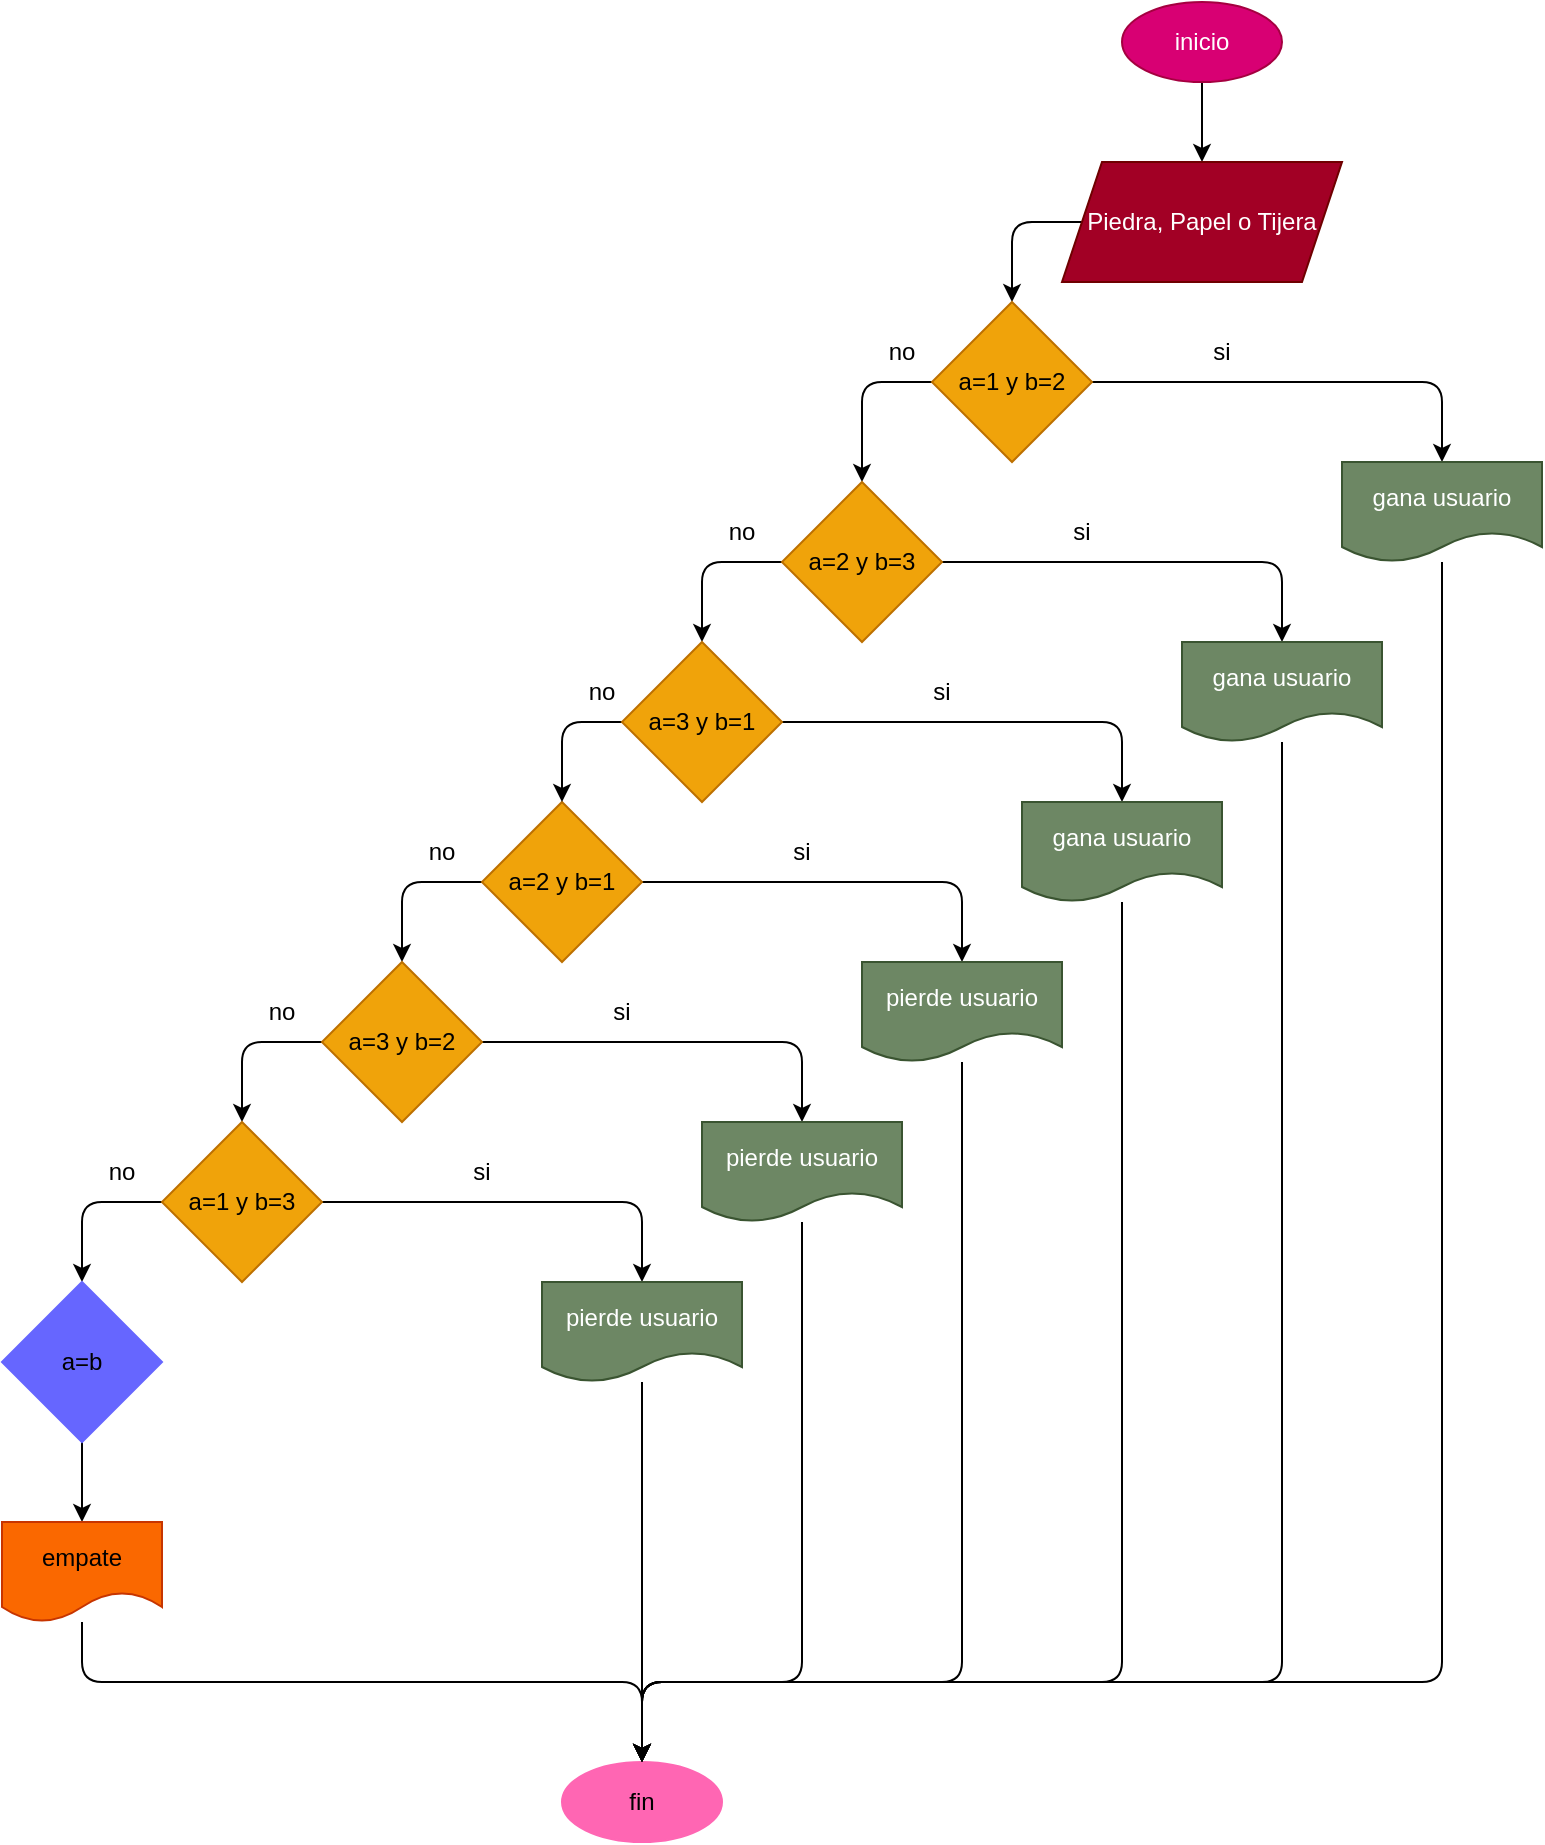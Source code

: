 <mxfile>
    <diagram id="iQyDtrgyPcoU-a0dWlrT" name="Page-1">
        <mxGraphModel dx="434" dy="328" grid="1" gridSize="10" guides="1" tooltips="1" connect="1" arrows="1" fold="1" page="1" pageScale="1" pageWidth="827" pageHeight="1169" math="0" shadow="0">
            <root>
                <mxCell id="0"/>
                <mxCell id="1" parent="0"/>
                <mxCell id="2" style="edgeStyle=none;html=1;entryX=0.5;entryY=0;entryDx=0;entryDy=0;" edge="1" parent="1" source="3" target="5">
                    <mxGeometry relative="1" as="geometry">
                        <mxPoint x="320" y="90" as="targetPoint"/>
                    </mxGeometry>
                </mxCell>
                <mxCell id="3" value="inicio" style="ellipse;whiteSpace=wrap;html=1;fillColor=#d80073;strokeColor=#A50040;fontColor=#ffffff;" vertex="1" parent="1">
                    <mxGeometry x="560" width="80" height="40" as="geometry"/>
                </mxCell>
                <mxCell id="4" style="edgeStyle=none;html=1;entryX=0.5;entryY=0;entryDx=0;entryDy=0;" edge="1" parent="1" source="5" target="8">
                    <mxGeometry relative="1" as="geometry">
                        <mxPoint x="320" y="170" as="targetPoint"/>
                        <Array as="points">
                            <mxPoint x="505" y="110"/>
                        </Array>
                    </mxGeometry>
                </mxCell>
                <mxCell id="5" value="Piedra, Papel o Tijera" style="shape=parallelogram;perimeter=parallelogramPerimeter;whiteSpace=wrap;html=1;fixedSize=1;fillColor=#a20025;strokeColor=#6F0000;fontColor=#ffffff;" vertex="1" parent="1">
                    <mxGeometry x="530" y="80" width="140" height="60" as="geometry"/>
                </mxCell>
                <mxCell id="6" style="edgeStyle=none;html=1;" edge="1" parent="1" source="8" target="11">
                    <mxGeometry relative="1" as="geometry">
                        <mxPoint x="200" y="240" as="targetPoint"/>
                        <Array as="points">
                            <mxPoint x="430" y="190"/>
                        </Array>
                    </mxGeometry>
                </mxCell>
                <mxCell id="7" style="edgeStyle=none;html=1;" edge="1" parent="1" source="8">
                    <mxGeometry relative="1" as="geometry">
                        <mxPoint x="720" y="230" as="targetPoint"/>
                        <Array as="points">
                            <mxPoint x="720" y="190"/>
                        </Array>
                    </mxGeometry>
                </mxCell>
                <mxCell id="8" value="a=1 y b=2" style="rhombus;whiteSpace=wrap;html=1;fillColor=#f0a30a;strokeColor=#BD7000;fontColor=#000000;" vertex="1" parent="1">
                    <mxGeometry x="465" y="150" width="80" height="80" as="geometry"/>
                </mxCell>
                <mxCell id="9" style="edgeStyle=none;html=1;entryX=0.5;entryY=0;entryDx=0;entryDy=0;" edge="1" parent="1" source="11" target="20">
                    <mxGeometry relative="1" as="geometry">
                        <Array as="points">
                            <mxPoint x="350" y="280"/>
                        </Array>
                    </mxGeometry>
                </mxCell>
                <mxCell id="10" style="edgeStyle=none;html=1;" edge="1" parent="1" source="11">
                    <mxGeometry relative="1" as="geometry">
                        <mxPoint x="640" y="320" as="targetPoint"/>
                        <Array as="points">
                            <mxPoint x="640" y="280"/>
                        </Array>
                    </mxGeometry>
                </mxCell>
                <mxCell id="11" value="a=2 y b=3" style="rhombus;whiteSpace=wrap;html=1;fillColor=#f0a30a;strokeColor=#BD7000;fontColor=#000000;" vertex="1" parent="1">
                    <mxGeometry x="390" y="240" width="80" height="80" as="geometry"/>
                </mxCell>
                <mxCell id="12" style="edgeStyle=none;html=1;entryX=0.5;entryY=0;entryDx=0;entryDy=0;" edge="1" parent="1" source="14" target="17">
                    <mxGeometry relative="1" as="geometry">
                        <Array as="points">
                            <mxPoint x="200" y="440"/>
                        </Array>
                    </mxGeometry>
                </mxCell>
                <mxCell id="13" style="edgeStyle=none;html=1;" edge="1" parent="1" source="14">
                    <mxGeometry relative="1" as="geometry">
                        <mxPoint x="480" y="480" as="targetPoint"/>
                        <Array as="points">
                            <mxPoint x="370" y="440"/>
                            <mxPoint x="440" y="440"/>
                            <mxPoint x="480" y="440"/>
                        </Array>
                    </mxGeometry>
                </mxCell>
                <mxCell id="14" value="a=2 y b=1" style="rhombus;whiteSpace=wrap;html=1;fillColor=#f0a30a;strokeColor=#BD7000;fontColor=#000000;" vertex="1" parent="1">
                    <mxGeometry x="240" y="400" width="80" height="80" as="geometry"/>
                </mxCell>
                <mxCell id="15" style="edgeStyle=none;html=1;entryX=0.5;entryY=0;entryDx=0;entryDy=0;" edge="1" parent="1" source="17" target="23">
                    <mxGeometry relative="1" as="geometry">
                        <Array as="points">
                            <mxPoint x="120" y="520"/>
                        </Array>
                    </mxGeometry>
                </mxCell>
                <mxCell id="16" style="edgeStyle=none;html=1;" edge="1" parent="1" source="17">
                    <mxGeometry relative="1" as="geometry">
                        <mxPoint x="400" y="560" as="targetPoint"/>
                        <Array as="points">
                            <mxPoint x="280" y="520"/>
                            <mxPoint x="320" y="520"/>
                            <mxPoint x="400" y="520"/>
                        </Array>
                    </mxGeometry>
                </mxCell>
                <mxCell id="17" value="a=3 y b=2" style="rhombus;whiteSpace=wrap;html=1;fillColor=#f0a30a;strokeColor=#BD7000;fontColor=#000000;" vertex="1" parent="1">
                    <mxGeometry x="160" y="480" width="80" height="80" as="geometry"/>
                </mxCell>
                <mxCell id="18" style="edgeStyle=none;html=1;entryX=0.5;entryY=0;entryDx=0;entryDy=0;" edge="1" parent="1" source="20" target="14">
                    <mxGeometry relative="1" as="geometry">
                        <Array as="points">
                            <mxPoint x="280" y="360"/>
                        </Array>
                    </mxGeometry>
                </mxCell>
                <mxCell id="19" style="edgeStyle=none;html=1;" edge="1" parent="1" source="20">
                    <mxGeometry relative="1" as="geometry">
                        <mxPoint x="560" y="400" as="targetPoint"/>
                        <Array as="points">
                            <mxPoint x="440" y="360"/>
                            <mxPoint x="560" y="360"/>
                        </Array>
                    </mxGeometry>
                </mxCell>
                <mxCell id="20" value="a=3 y b=1" style="rhombus;whiteSpace=wrap;html=1;fillColor=#f0a30a;strokeColor=#BD7000;fontColor=#000000;" vertex="1" parent="1">
                    <mxGeometry x="310" y="320" width="80" height="80" as="geometry"/>
                </mxCell>
                <mxCell id="21" style="edgeStyle=none;html=1;entryX=0.5;entryY=0;entryDx=0;entryDy=0;" edge="1" parent="1" source="23" target="25">
                    <mxGeometry relative="1" as="geometry">
                        <Array as="points">
                            <mxPoint x="40" y="600"/>
                        </Array>
                    </mxGeometry>
                </mxCell>
                <mxCell id="22" style="edgeStyle=none;html=1;" edge="1" parent="1" source="23">
                    <mxGeometry relative="1" as="geometry">
                        <mxPoint x="320" y="640" as="targetPoint"/>
                        <Array as="points">
                            <mxPoint x="200" y="600"/>
                            <mxPoint x="240" y="600"/>
                            <mxPoint x="320" y="600"/>
                        </Array>
                    </mxGeometry>
                </mxCell>
                <mxCell id="23" value="a=1 y b=3" style="rhombus;whiteSpace=wrap;html=1;fillColor=#f0a30a;strokeColor=#BD7000;fontColor=#000000;" vertex="1" parent="1">
                    <mxGeometry x="80" y="560" width="80" height="80" as="geometry"/>
                </mxCell>
                <mxCell id="24" style="edgeStyle=none;html=1;" edge="1" parent="1" source="25">
                    <mxGeometry relative="1" as="geometry">
                        <mxPoint x="40" y="760" as="targetPoint"/>
                    </mxGeometry>
                </mxCell>
                <mxCell id="25" value="a=b" style="rhombus;whiteSpace=wrap;html=1;fillColor=#6666FF;strokeColor=#6666FF;" vertex="1" parent="1">
                    <mxGeometry y="640" width="80" height="80" as="geometry"/>
                </mxCell>
                <mxCell id="26" style="edgeStyle=none;html=1;" edge="1" parent="1" source="27">
                    <mxGeometry relative="1" as="geometry">
                        <mxPoint x="320" y="880" as="targetPoint"/>
                        <Array as="points">
                            <mxPoint x="40" y="840"/>
                            <mxPoint x="320" y="840"/>
                        </Array>
                    </mxGeometry>
                </mxCell>
                <mxCell id="27" value="empate" style="shape=document;whiteSpace=wrap;html=1;boundedLbl=1;strokeColor=#C73500;fillColor=#fa6800;fontColor=#000000;" vertex="1" parent="1">
                    <mxGeometry y="760" width="80" height="50" as="geometry"/>
                </mxCell>
                <mxCell id="28" value="fin" style="ellipse;whiteSpace=wrap;html=1;strokeColor=#FF66B3;fillColor=#FF66B3;" vertex="1" parent="1">
                    <mxGeometry x="280" y="880" width="80" height="40" as="geometry"/>
                </mxCell>
                <mxCell id="29" style="edgeStyle=none;html=1;entryX=0.5;entryY=0;entryDx=0;entryDy=0;" edge="1" parent="1" source="30" target="28">
                    <mxGeometry relative="1" as="geometry">
                        <Array as="points">
                            <mxPoint x="720" y="840"/>
                            <mxPoint x="320" y="840"/>
                        </Array>
                    </mxGeometry>
                </mxCell>
                <mxCell id="30" value="gana usuario" style="shape=document;whiteSpace=wrap;html=1;boundedLbl=1;strokeColor=#3A5431;fillColor=#6d8764;fontColor=#ffffff;" vertex="1" parent="1">
                    <mxGeometry x="670" y="230" width="100" height="50" as="geometry"/>
                </mxCell>
                <mxCell id="31" style="edgeStyle=none;html=1;" edge="1" parent="1" source="32">
                    <mxGeometry relative="1" as="geometry">
                        <mxPoint x="320" y="880" as="targetPoint"/>
                        <Array as="points">
                            <mxPoint x="640" y="840"/>
                            <mxPoint x="320" y="840"/>
                        </Array>
                    </mxGeometry>
                </mxCell>
                <mxCell id="32" value="gana usuario" style="shape=document;whiteSpace=wrap;html=1;boundedLbl=1;strokeColor=#3A5431;fillColor=#6d8764;fontColor=#ffffff;" vertex="1" parent="1">
                    <mxGeometry x="590" y="320" width="100" height="50" as="geometry"/>
                </mxCell>
                <mxCell id="33" style="edgeStyle=none;html=1;entryX=0.5;entryY=0;entryDx=0;entryDy=0;" edge="1" parent="1" source="34" target="28">
                    <mxGeometry relative="1" as="geometry">
                        <Array as="points">
                            <mxPoint x="560" y="840"/>
                            <mxPoint x="320" y="840"/>
                        </Array>
                    </mxGeometry>
                </mxCell>
                <mxCell id="34" value="gana usuario" style="shape=document;whiteSpace=wrap;html=1;boundedLbl=1;strokeColor=#3A5431;fillColor=#6d8764;fontColor=#ffffff;" vertex="1" parent="1">
                    <mxGeometry x="510" y="400" width="100" height="50" as="geometry"/>
                </mxCell>
                <mxCell id="35" style="edgeStyle=none;html=1;entryX=0.5;entryY=0;entryDx=0;entryDy=0;" edge="1" parent="1" source="36" target="28">
                    <mxGeometry relative="1" as="geometry">
                        <mxPoint x="320" y="870" as="targetPoint"/>
                        <Array as="points">
                            <mxPoint x="480" y="840"/>
                            <mxPoint x="320" y="840"/>
                        </Array>
                    </mxGeometry>
                </mxCell>
                <mxCell id="36" value="pierde usuario" style="shape=document;whiteSpace=wrap;html=1;boundedLbl=1;strokeColor=#3A5431;fillColor=#6d8764;fontColor=#ffffff;" vertex="1" parent="1">
                    <mxGeometry x="430" y="480" width="100" height="50" as="geometry"/>
                </mxCell>
                <mxCell id="37" style="edgeStyle=none;html=1;" edge="1" parent="1" source="38">
                    <mxGeometry relative="1" as="geometry">
                        <mxPoint x="320" y="880" as="targetPoint"/>
                        <Array as="points">
                            <mxPoint x="400" y="840"/>
                            <mxPoint x="320" y="840"/>
                        </Array>
                    </mxGeometry>
                </mxCell>
                <mxCell id="38" value="pierde usuario" style="shape=document;whiteSpace=wrap;html=1;boundedLbl=1;strokeColor=#3A5431;fillColor=#6d8764;fontColor=#ffffff;" vertex="1" parent="1">
                    <mxGeometry x="350" y="560" width="100" height="50" as="geometry"/>
                </mxCell>
                <mxCell id="39" style="edgeStyle=none;html=1;entryX=0.5;entryY=0;entryDx=0;entryDy=0;" edge="1" parent="1" source="40" target="28">
                    <mxGeometry relative="1" as="geometry"/>
                </mxCell>
                <mxCell id="40" value="pierde usuario" style="shape=document;whiteSpace=wrap;html=1;boundedLbl=1;strokeColor=#3A5431;fillColor=#6d8764;fontColor=#ffffff;" vertex="1" parent="1">
                    <mxGeometry x="270" y="640" width="100" height="50" as="geometry"/>
                </mxCell>
                <mxCell id="41" value="si" style="text;strokeColor=none;align=center;fillColor=none;html=1;verticalAlign=middle;whiteSpace=wrap;rounded=0;" vertex="1" parent="1">
                    <mxGeometry x="580" y="160" width="60" height="30" as="geometry"/>
                </mxCell>
                <mxCell id="42" value="si" style="text;strokeColor=none;align=center;fillColor=none;html=1;verticalAlign=middle;whiteSpace=wrap;rounded=0;" vertex="1" parent="1">
                    <mxGeometry x="510" y="250" width="60" height="30" as="geometry"/>
                </mxCell>
                <mxCell id="43" value="si" style="text;strokeColor=none;align=center;fillColor=none;html=1;verticalAlign=middle;whiteSpace=wrap;rounded=0;" vertex="1" parent="1">
                    <mxGeometry x="440" y="330" width="60" height="30" as="geometry"/>
                </mxCell>
                <mxCell id="44" value="si" style="text;strokeColor=none;align=center;fillColor=none;html=1;verticalAlign=middle;whiteSpace=wrap;rounded=0;" vertex="1" parent="1">
                    <mxGeometry x="370" y="410" width="60" height="30" as="geometry"/>
                </mxCell>
                <mxCell id="45" value="si" style="text;strokeColor=none;align=center;fillColor=none;html=1;verticalAlign=middle;whiteSpace=wrap;rounded=0;" vertex="1" parent="1">
                    <mxGeometry x="280" y="490" width="60" height="30" as="geometry"/>
                </mxCell>
                <mxCell id="46" value="si" style="text;strokeColor=none;align=center;fillColor=none;html=1;verticalAlign=middle;whiteSpace=wrap;rounded=0;" vertex="1" parent="1">
                    <mxGeometry x="210" y="570" width="60" height="30" as="geometry"/>
                </mxCell>
                <mxCell id="47" value="no" style="text;strokeColor=none;align=center;fillColor=none;html=1;verticalAlign=middle;whiteSpace=wrap;rounded=0;" vertex="1" parent="1">
                    <mxGeometry x="40" y="570" width="40" height="30" as="geometry"/>
                </mxCell>
                <mxCell id="48" value="no" style="text;strokeColor=none;align=center;fillColor=none;html=1;verticalAlign=middle;whiteSpace=wrap;rounded=0;" vertex="1" parent="1">
                    <mxGeometry x="120" y="490" width="40" height="30" as="geometry"/>
                </mxCell>
                <mxCell id="49" value="no" style="text;strokeColor=none;align=center;fillColor=none;html=1;verticalAlign=middle;whiteSpace=wrap;rounded=0;" vertex="1" parent="1">
                    <mxGeometry x="200" y="410" width="40" height="30" as="geometry"/>
                </mxCell>
                <mxCell id="50" value="no" style="text;strokeColor=none;align=center;fillColor=none;html=1;verticalAlign=middle;whiteSpace=wrap;rounded=0;" vertex="1" parent="1">
                    <mxGeometry x="280" y="330" width="40" height="30" as="geometry"/>
                </mxCell>
                <mxCell id="51" value="no" style="text;strokeColor=none;align=center;fillColor=none;html=1;verticalAlign=middle;whiteSpace=wrap;rounded=0;" vertex="1" parent="1">
                    <mxGeometry x="350" y="250" width="40" height="30" as="geometry"/>
                </mxCell>
                <mxCell id="52" value="no" style="text;strokeColor=none;align=center;fillColor=none;html=1;verticalAlign=middle;whiteSpace=wrap;rounded=0;" vertex="1" parent="1">
                    <mxGeometry x="430" y="160" width="40" height="30" as="geometry"/>
                </mxCell>
            </root>
        </mxGraphModel>
    </diagram>
</mxfile>